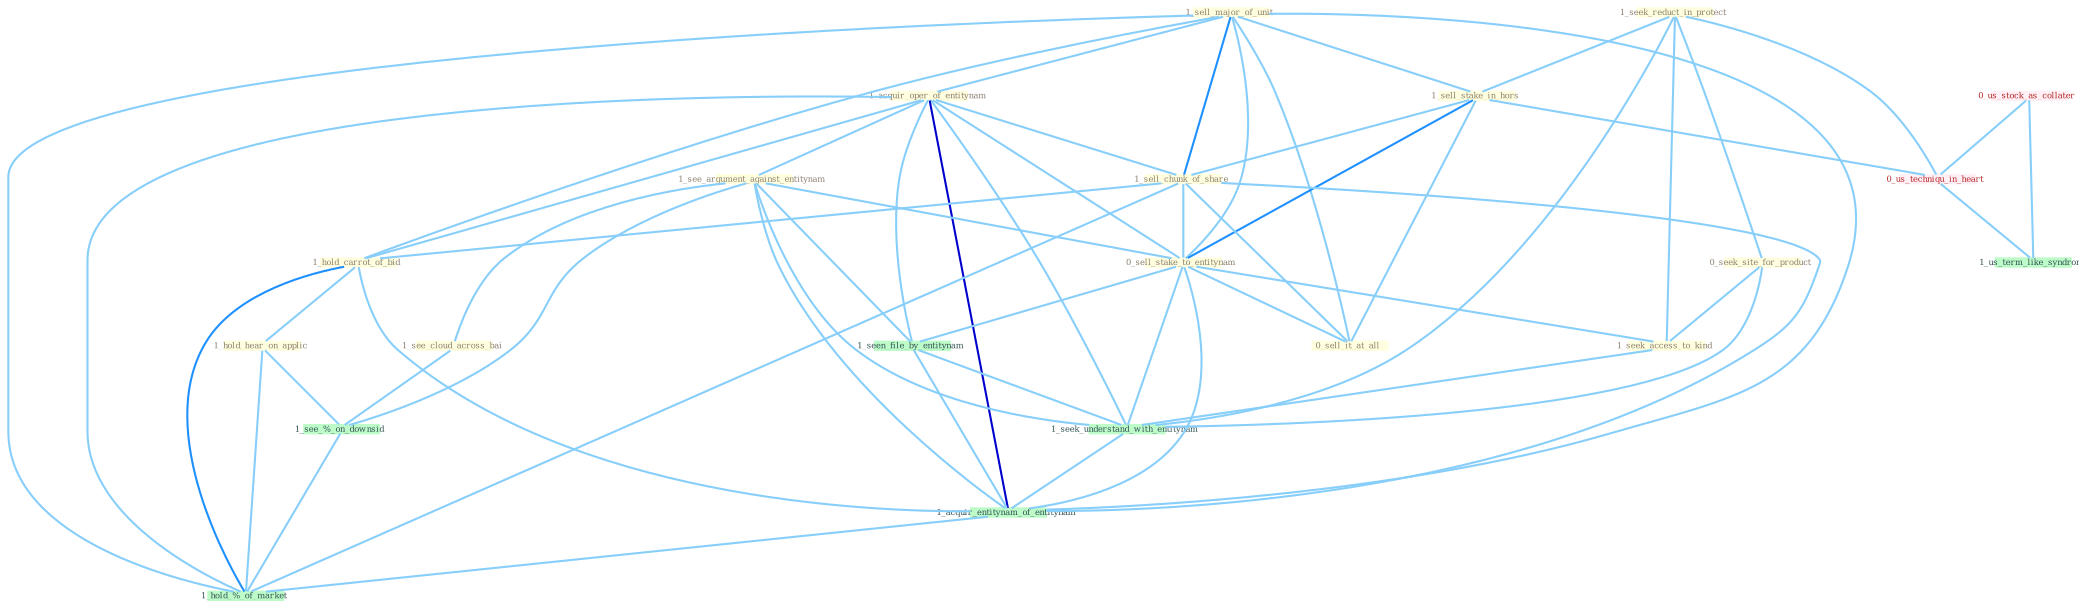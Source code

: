 Graph G{ 
    node
    [shape=polygon,style=filled,width=.5,height=.06,color="#BDFCC9",fixedsize=true,fontsize=4,
    fontcolor="#2f4f4f"];
    {node
    [color="#ffffe0", fontcolor="#8b7d6b"] "1_seek_reduct_in_protect " "1_sell_major_of_unit " "1_sell_stake_in_hors " "1_acquir_oper_of_entitynam " "1_sell_chunk_of_share " "0_seek_site_for_product " "1_hold_carrot_of_bid " "1_see_argument_against_entitynam " "0_sell_stake_to_entitynam " "1_hold_hear_on_applic " "1_see_cloud_across_bai " "0_sell_it_at_all " "1_seek_access_to_kind "}
{node [color="#fff0f5", fontcolor="#b22222"] "0_us_stock_as_collater " "0_us_techniqu_in_heart "}
edge [color="#B0E2FF"];

	"1_seek_reduct_in_protect " -- "1_sell_stake_in_hors " [w="1", color="#87cefa" ];
	"1_seek_reduct_in_protect " -- "0_seek_site_for_product " [w="1", color="#87cefa" ];
	"1_seek_reduct_in_protect " -- "1_seek_access_to_kind " [w="1", color="#87cefa" ];
	"1_seek_reduct_in_protect " -- "1_seek_understand_with_entitynam " [w="1", color="#87cefa" ];
	"1_seek_reduct_in_protect " -- "0_us_techniqu_in_heart " [w="1", color="#87cefa" ];
	"1_sell_major_of_unit " -- "1_sell_stake_in_hors " [w="1", color="#87cefa" ];
	"1_sell_major_of_unit " -- "1_acquir_oper_of_entitynam " [w="1", color="#87cefa" ];
	"1_sell_major_of_unit " -- "1_sell_chunk_of_share " [w="2", color="#1e90ff" , len=0.8];
	"1_sell_major_of_unit " -- "1_hold_carrot_of_bid " [w="1", color="#87cefa" ];
	"1_sell_major_of_unit " -- "0_sell_stake_to_entitynam " [w="1", color="#87cefa" ];
	"1_sell_major_of_unit " -- "0_sell_it_at_all " [w="1", color="#87cefa" ];
	"1_sell_major_of_unit " -- "1_acquir_entitynam_of_entitynam " [w="1", color="#87cefa" ];
	"1_sell_major_of_unit " -- "1_hold_%_of_market " [w="1", color="#87cefa" ];
	"1_sell_stake_in_hors " -- "1_sell_chunk_of_share " [w="1", color="#87cefa" ];
	"1_sell_stake_in_hors " -- "0_sell_stake_to_entitynam " [w="2", color="#1e90ff" , len=0.8];
	"1_sell_stake_in_hors " -- "0_sell_it_at_all " [w="1", color="#87cefa" ];
	"1_sell_stake_in_hors " -- "0_us_techniqu_in_heart " [w="1", color="#87cefa" ];
	"1_acquir_oper_of_entitynam " -- "1_sell_chunk_of_share " [w="1", color="#87cefa" ];
	"1_acquir_oper_of_entitynam " -- "1_hold_carrot_of_bid " [w="1", color="#87cefa" ];
	"1_acquir_oper_of_entitynam " -- "1_see_argument_against_entitynam " [w="1", color="#87cefa" ];
	"1_acquir_oper_of_entitynam " -- "0_sell_stake_to_entitynam " [w="1", color="#87cefa" ];
	"1_acquir_oper_of_entitynam " -- "1_seen_file_by_entitynam " [w="1", color="#87cefa" ];
	"1_acquir_oper_of_entitynam " -- "1_seek_understand_with_entitynam " [w="1", color="#87cefa" ];
	"1_acquir_oper_of_entitynam " -- "1_acquir_entitynam_of_entitynam " [w="3", color="#0000cd" , len=0.6];
	"1_acquir_oper_of_entitynam " -- "1_hold_%_of_market " [w="1", color="#87cefa" ];
	"1_sell_chunk_of_share " -- "1_hold_carrot_of_bid " [w="1", color="#87cefa" ];
	"1_sell_chunk_of_share " -- "0_sell_stake_to_entitynam " [w="1", color="#87cefa" ];
	"1_sell_chunk_of_share " -- "0_sell_it_at_all " [w="1", color="#87cefa" ];
	"1_sell_chunk_of_share " -- "1_acquir_entitynam_of_entitynam " [w="1", color="#87cefa" ];
	"1_sell_chunk_of_share " -- "1_hold_%_of_market " [w="1", color="#87cefa" ];
	"0_seek_site_for_product " -- "1_seek_access_to_kind " [w="1", color="#87cefa" ];
	"0_seek_site_for_product " -- "1_seek_understand_with_entitynam " [w="1", color="#87cefa" ];
	"1_hold_carrot_of_bid " -- "1_hold_hear_on_applic " [w="1", color="#87cefa" ];
	"1_hold_carrot_of_bid " -- "1_acquir_entitynam_of_entitynam " [w="1", color="#87cefa" ];
	"1_hold_carrot_of_bid " -- "1_hold_%_of_market " [w="2", color="#1e90ff" , len=0.8];
	"1_see_argument_against_entitynam " -- "0_sell_stake_to_entitynam " [w="1", color="#87cefa" ];
	"1_see_argument_against_entitynam " -- "1_see_cloud_across_bai " [w="1", color="#87cefa" ];
	"1_see_argument_against_entitynam " -- "1_seen_file_by_entitynam " [w="1", color="#87cefa" ];
	"1_see_argument_against_entitynam " -- "1_seek_understand_with_entitynam " [w="1", color="#87cefa" ];
	"1_see_argument_against_entitynam " -- "1_acquir_entitynam_of_entitynam " [w="1", color="#87cefa" ];
	"1_see_argument_against_entitynam " -- "1_see_%_on_downsid " [w="1", color="#87cefa" ];
	"0_sell_stake_to_entitynam " -- "0_sell_it_at_all " [w="1", color="#87cefa" ];
	"0_sell_stake_to_entitynam " -- "1_seek_access_to_kind " [w="1", color="#87cefa" ];
	"0_sell_stake_to_entitynam " -- "1_seen_file_by_entitynam " [w="1", color="#87cefa" ];
	"0_sell_stake_to_entitynam " -- "1_seek_understand_with_entitynam " [w="1", color="#87cefa" ];
	"0_sell_stake_to_entitynam " -- "1_acquir_entitynam_of_entitynam " [w="1", color="#87cefa" ];
	"1_hold_hear_on_applic " -- "1_see_%_on_downsid " [w="1", color="#87cefa" ];
	"1_hold_hear_on_applic " -- "1_hold_%_of_market " [w="1", color="#87cefa" ];
	"1_see_cloud_across_bai " -- "1_see_%_on_downsid " [w="1", color="#87cefa" ];
	"1_seek_access_to_kind " -- "1_seek_understand_with_entitynam " [w="1", color="#87cefa" ];
	"1_seen_file_by_entitynam " -- "1_seek_understand_with_entitynam " [w="1", color="#87cefa" ];
	"1_seen_file_by_entitynam " -- "1_acquir_entitynam_of_entitynam " [w="1", color="#87cefa" ];
	"0_us_stock_as_collater " -- "0_us_techniqu_in_heart " [w="1", color="#87cefa" ];
	"0_us_stock_as_collater " -- "1_us_term_like_syndrom " [w="1", color="#87cefa" ];
	"1_seek_understand_with_entitynam " -- "1_acquir_entitynam_of_entitynam " [w="1", color="#87cefa" ];
	"1_acquir_entitynam_of_entitynam " -- "1_hold_%_of_market " [w="1", color="#87cefa" ];
	"0_us_techniqu_in_heart " -- "1_us_term_like_syndrom " [w="1", color="#87cefa" ];
	"1_see_%_on_downsid " -- "1_hold_%_of_market " [w="1", color="#87cefa" ];
}